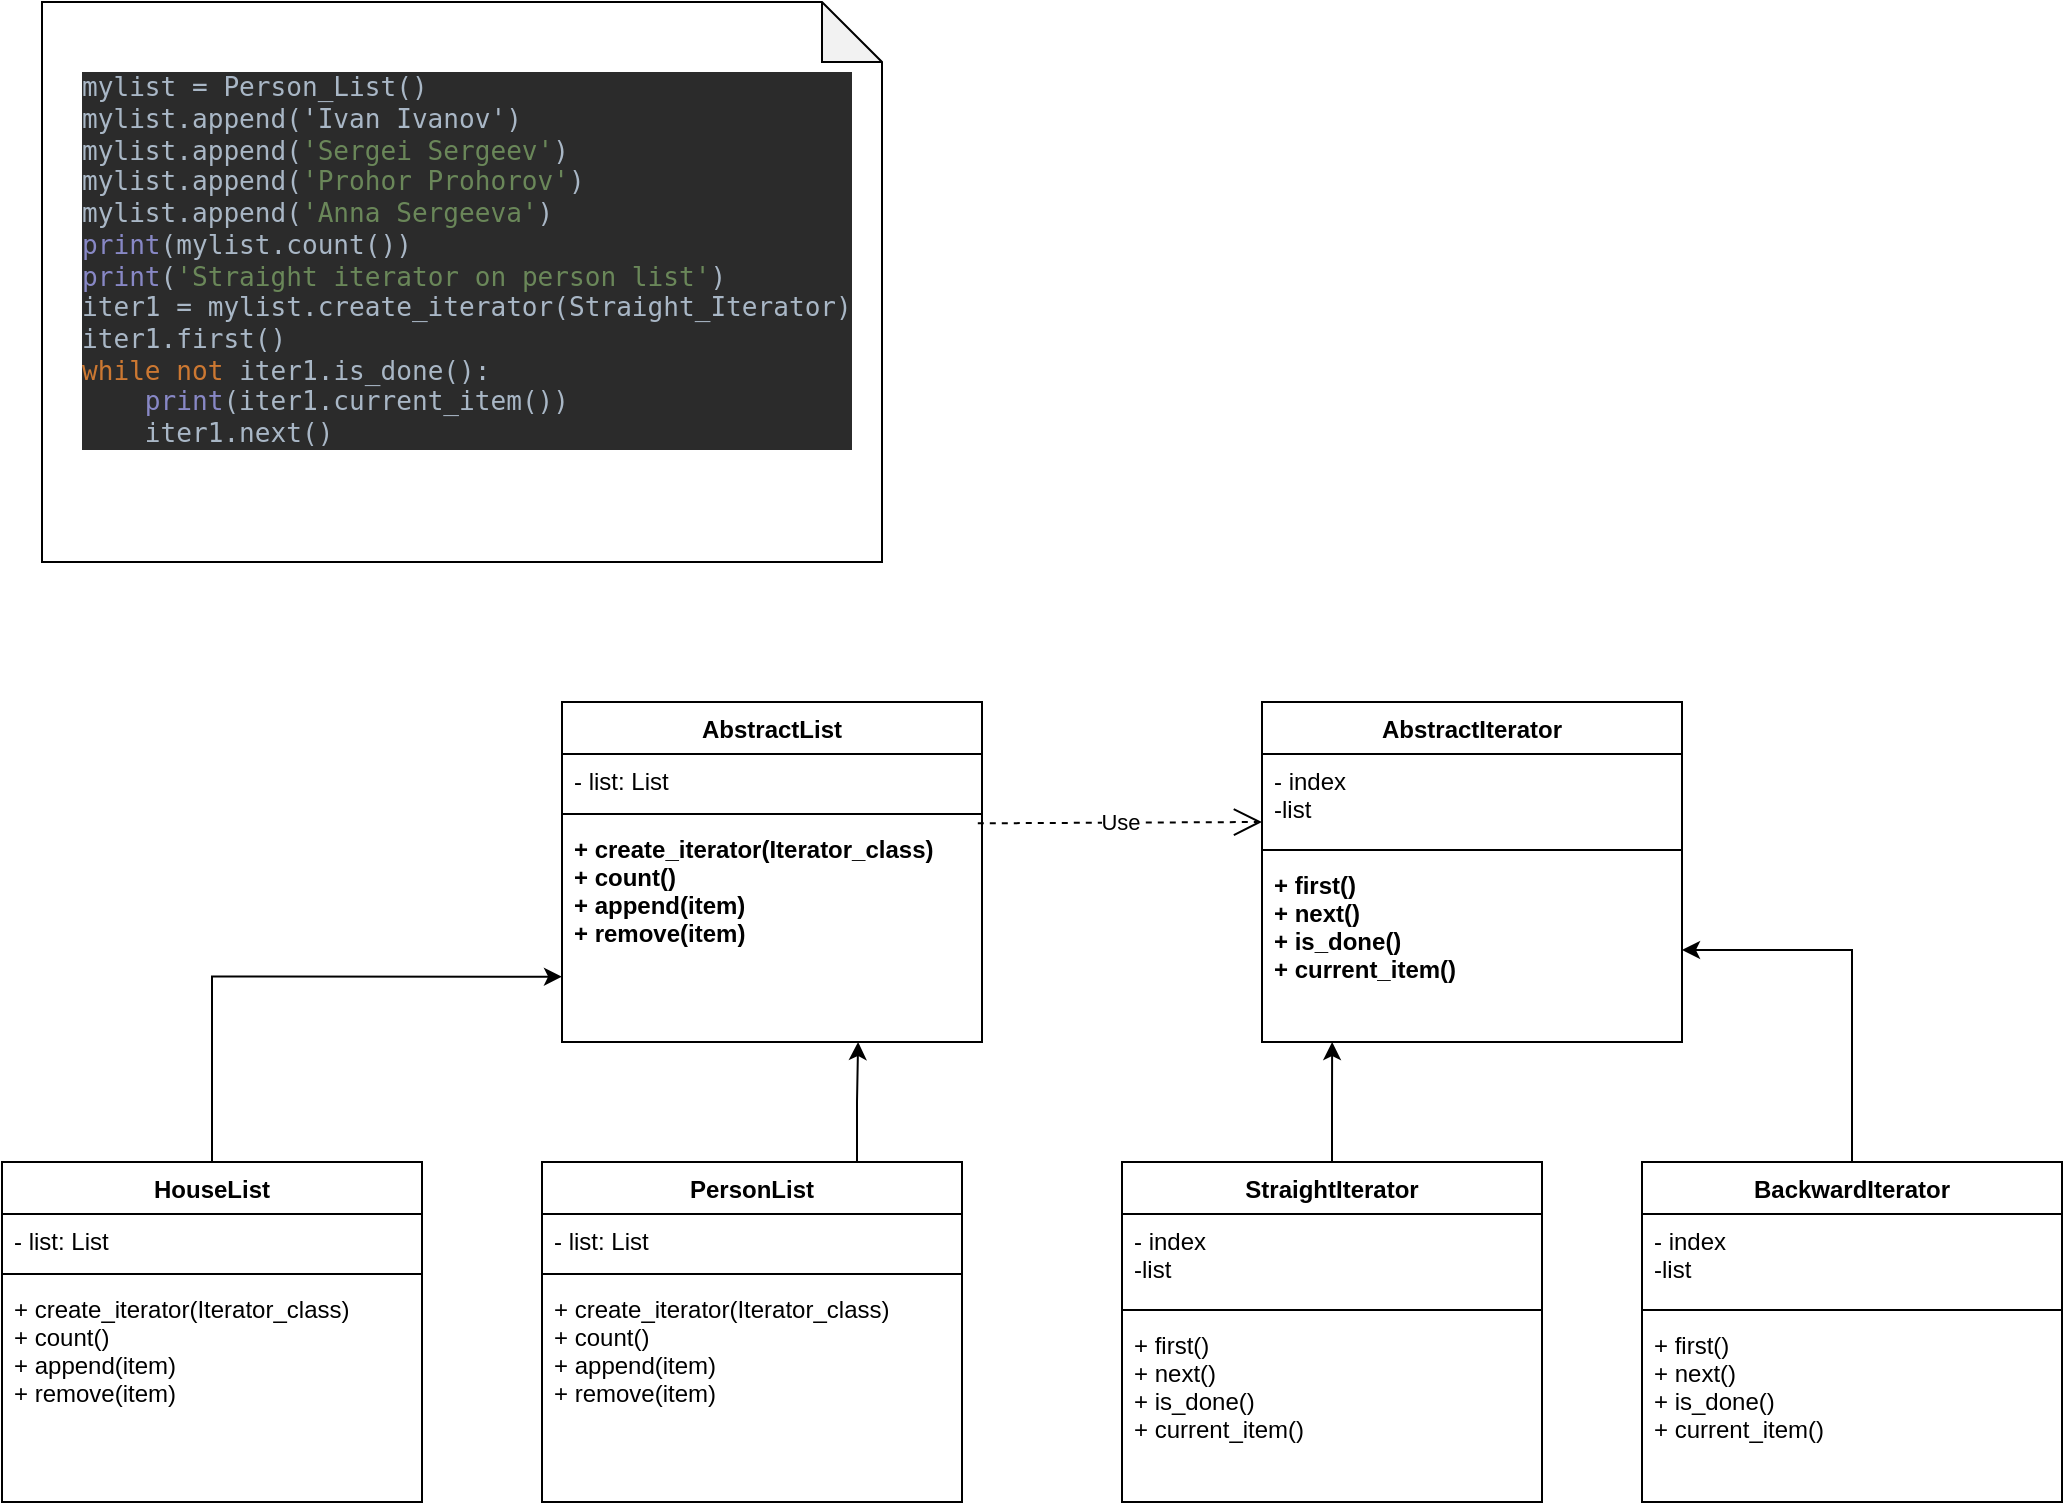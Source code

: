 <mxfile version="20.8.16" type="device"><diagram name="Page-1" id="9AdJNlwn2DJqrkA4Fs8l"><mxGraphModel dx="1950" dy="1917" grid="1" gridSize="10" guides="1" tooltips="1" connect="1" arrows="1" fold="1" page="1" pageScale="1" pageWidth="850" pageHeight="1100" math="0" shadow="0"><root><mxCell id="0"/><mxCell id="1" parent="0"/><mxCell id="MlbKNlfNxSkWplCLyYiL-1" value="AbstractList" style="swimlane;fontStyle=1;align=center;verticalAlign=top;childLayout=stackLayout;horizontal=1;startSize=26;horizontalStack=0;resizeParent=1;resizeParentMax=0;resizeLast=0;collapsible=1;marginBottom=0;" vertex="1" parent="1"><mxGeometry x="50" y="80" width="210" height="170" as="geometry"/></mxCell><mxCell id="MlbKNlfNxSkWplCLyYiL-2" value="- list: List" style="text;strokeColor=none;fillColor=none;align=left;verticalAlign=top;spacingLeft=4;spacingRight=4;overflow=hidden;rotatable=0;points=[[0,0.5],[1,0.5]];portConstraint=eastwest;" vertex="1" parent="MlbKNlfNxSkWplCLyYiL-1"><mxGeometry y="26" width="210" height="26" as="geometry"/></mxCell><mxCell id="MlbKNlfNxSkWplCLyYiL-3" value="" style="line;strokeWidth=1;fillColor=none;align=left;verticalAlign=middle;spacingTop=-1;spacingLeft=3;spacingRight=3;rotatable=0;labelPosition=right;points=[];portConstraint=eastwest;strokeColor=inherit;" vertex="1" parent="MlbKNlfNxSkWplCLyYiL-1"><mxGeometry y="52" width="210" height="8" as="geometry"/></mxCell><mxCell id="MlbKNlfNxSkWplCLyYiL-4" value="+ create_iterator(Iterator_class)&#10;+ count()&#10;+ append(item)&#10;+ remove(item)" style="text;strokeColor=none;fillColor=none;align=left;verticalAlign=top;spacingLeft=4;spacingRight=4;overflow=hidden;rotatable=0;points=[[0,0.5],[1,0.5]];portConstraint=eastwest;fontStyle=1" vertex="1" parent="MlbKNlfNxSkWplCLyYiL-1"><mxGeometry y="60" width="210" height="110" as="geometry"/></mxCell><mxCell id="MlbKNlfNxSkWplCLyYiL-5" value="AbstractIterator" style="swimlane;fontStyle=1;align=center;verticalAlign=top;childLayout=stackLayout;horizontal=1;startSize=26;horizontalStack=0;resizeParent=1;resizeParentMax=0;resizeLast=0;collapsible=1;marginBottom=0;" vertex="1" parent="1"><mxGeometry x="400" y="80" width="210" height="170" as="geometry"/></mxCell><mxCell id="MlbKNlfNxSkWplCLyYiL-6" value="- index&#10;-list" style="text;strokeColor=none;fillColor=none;align=left;verticalAlign=top;spacingLeft=4;spacingRight=4;overflow=hidden;rotatable=0;points=[[0,0.5],[1,0.5]];portConstraint=eastwest;" vertex="1" parent="MlbKNlfNxSkWplCLyYiL-5"><mxGeometry y="26" width="210" height="44" as="geometry"/></mxCell><mxCell id="MlbKNlfNxSkWplCLyYiL-7" value="" style="line;strokeWidth=1;fillColor=none;align=left;verticalAlign=middle;spacingTop=-1;spacingLeft=3;spacingRight=3;rotatable=0;labelPosition=right;points=[];portConstraint=eastwest;strokeColor=inherit;" vertex="1" parent="MlbKNlfNxSkWplCLyYiL-5"><mxGeometry y="70" width="210" height="8" as="geometry"/></mxCell><mxCell id="MlbKNlfNxSkWplCLyYiL-8" value="+ first()&#10;+ next()&#10;+ is_done()&#10;+ current_item()" style="text;strokeColor=none;fillColor=none;align=left;verticalAlign=top;spacingLeft=4;spacingRight=4;overflow=hidden;rotatable=0;points=[[0,0.5],[1,0.5]];portConstraint=eastwest;fontStyle=1" vertex="1" parent="MlbKNlfNxSkWplCLyYiL-5"><mxGeometry y="78" width="210" height="92" as="geometry"/></mxCell><mxCell id="MlbKNlfNxSkWplCLyYiL-27" style="edgeStyle=orthogonalEdgeStyle;rounded=0;orthogonalLoop=1;jettySize=auto;html=1;exitX=0.75;exitY=0;exitDx=0;exitDy=0;entryX=0.705;entryY=1;entryDx=0;entryDy=0;entryPerimeter=0;" edge="1" parent="1" source="MlbKNlfNxSkWplCLyYiL-9" target="MlbKNlfNxSkWplCLyYiL-4"><mxGeometry relative="1" as="geometry"/></mxCell><mxCell id="MlbKNlfNxSkWplCLyYiL-9" value="PersonList" style="swimlane;fontStyle=1;align=center;verticalAlign=top;childLayout=stackLayout;horizontal=1;startSize=26;horizontalStack=0;resizeParent=1;resizeParentMax=0;resizeLast=0;collapsible=1;marginBottom=0;" vertex="1" parent="1"><mxGeometry x="40" y="310" width="210" height="170" as="geometry"/></mxCell><mxCell id="MlbKNlfNxSkWplCLyYiL-10" value="- list: List" style="text;strokeColor=none;fillColor=none;align=left;verticalAlign=top;spacingLeft=4;spacingRight=4;overflow=hidden;rotatable=0;points=[[0,0.5],[1,0.5]];portConstraint=eastwest;" vertex="1" parent="MlbKNlfNxSkWplCLyYiL-9"><mxGeometry y="26" width="210" height="26" as="geometry"/></mxCell><mxCell id="MlbKNlfNxSkWplCLyYiL-11" value="" style="line;strokeWidth=1;fillColor=none;align=left;verticalAlign=middle;spacingTop=-1;spacingLeft=3;spacingRight=3;rotatable=0;labelPosition=right;points=[];portConstraint=eastwest;strokeColor=inherit;" vertex="1" parent="MlbKNlfNxSkWplCLyYiL-9"><mxGeometry y="52" width="210" height="8" as="geometry"/></mxCell><mxCell id="MlbKNlfNxSkWplCLyYiL-12" value="+ create_iterator(Iterator_class)&#10;+ count()&#10;+ append(item)&#10;+ remove(item)" style="text;strokeColor=none;fillColor=none;align=left;verticalAlign=top;spacingLeft=4;spacingRight=4;overflow=hidden;rotatable=0;points=[[0,0.5],[1,0.5]];portConstraint=eastwest;fontStyle=0" vertex="1" parent="MlbKNlfNxSkWplCLyYiL-9"><mxGeometry y="60" width="210" height="110" as="geometry"/></mxCell><mxCell id="MlbKNlfNxSkWplCLyYiL-28" style="edgeStyle=orthogonalEdgeStyle;rounded=0;orthogonalLoop=1;jettySize=auto;html=1;entryX=0.167;entryY=1;entryDx=0;entryDy=0;entryPerimeter=0;" edge="1" parent="1" source="MlbKNlfNxSkWplCLyYiL-13" target="MlbKNlfNxSkWplCLyYiL-8"><mxGeometry relative="1" as="geometry"/></mxCell><mxCell id="MlbKNlfNxSkWplCLyYiL-13" value="StraightIterator" style="swimlane;fontStyle=1;align=center;verticalAlign=top;childLayout=stackLayout;horizontal=1;startSize=26;horizontalStack=0;resizeParent=1;resizeParentMax=0;resizeLast=0;collapsible=1;marginBottom=0;" vertex="1" parent="1"><mxGeometry x="330" y="310" width="210" height="170" as="geometry"/></mxCell><mxCell id="MlbKNlfNxSkWplCLyYiL-14" value="- index&#10;-list" style="text;strokeColor=none;fillColor=none;align=left;verticalAlign=top;spacingLeft=4;spacingRight=4;overflow=hidden;rotatable=0;points=[[0,0.5],[1,0.5]];portConstraint=eastwest;" vertex="1" parent="MlbKNlfNxSkWplCLyYiL-13"><mxGeometry y="26" width="210" height="44" as="geometry"/></mxCell><mxCell id="MlbKNlfNxSkWplCLyYiL-15" value="" style="line;strokeWidth=1;fillColor=none;align=left;verticalAlign=middle;spacingTop=-1;spacingLeft=3;spacingRight=3;rotatable=0;labelPosition=right;points=[];portConstraint=eastwest;strokeColor=inherit;" vertex="1" parent="MlbKNlfNxSkWplCLyYiL-13"><mxGeometry y="70" width="210" height="8" as="geometry"/></mxCell><mxCell id="MlbKNlfNxSkWplCLyYiL-16" value="+ first()&#10;+ next()&#10;+ is_done()&#10;+ current_item()" style="text;strokeColor=none;fillColor=none;align=left;verticalAlign=top;spacingLeft=4;spacingRight=4;overflow=hidden;rotatable=0;points=[[0,0.5],[1,0.5]];portConstraint=eastwest;fontStyle=0" vertex="1" parent="MlbKNlfNxSkWplCLyYiL-13"><mxGeometry y="78" width="210" height="92" as="geometry"/></mxCell><mxCell id="MlbKNlfNxSkWplCLyYiL-29" style="edgeStyle=orthogonalEdgeStyle;rounded=0;orthogonalLoop=1;jettySize=auto;html=1;entryX=1;entryY=0.5;entryDx=0;entryDy=0;" edge="1" parent="1" source="MlbKNlfNxSkWplCLyYiL-17" target="MlbKNlfNxSkWplCLyYiL-8"><mxGeometry relative="1" as="geometry"/></mxCell><mxCell id="MlbKNlfNxSkWplCLyYiL-17" value="BackwardIterator" style="swimlane;fontStyle=1;align=center;verticalAlign=top;childLayout=stackLayout;horizontal=1;startSize=26;horizontalStack=0;resizeParent=1;resizeParentMax=0;resizeLast=0;collapsible=1;marginBottom=0;" vertex="1" parent="1"><mxGeometry x="590" y="310" width="210" height="170" as="geometry"/></mxCell><mxCell id="MlbKNlfNxSkWplCLyYiL-18" value="- index&#10;-list" style="text;strokeColor=none;fillColor=none;align=left;verticalAlign=top;spacingLeft=4;spacingRight=4;overflow=hidden;rotatable=0;points=[[0,0.5],[1,0.5]];portConstraint=eastwest;" vertex="1" parent="MlbKNlfNxSkWplCLyYiL-17"><mxGeometry y="26" width="210" height="44" as="geometry"/></mxCell><mxCell id="MlbKNlfNxSkWplCLyYiL-19" value="" style="line;strokeWidth=1;fillColor=none;align=left;verticalAlign=middle;spacingTop=-1;spacingLeft=3;spacingRight=3;rotatable=0;labelPosition=right;points=[];portConstraint=eastwest;strokeColor=inherit;" vertex="1" parent="MlbKNlfNxSkWplCLyYiL-17"><mxGeometry y="70" width="210" height="8" as="geometry"/></mxCell><mxCell id="MlbKNlfNxSkWplCLyYiL-20" value="+ first()&#10;+ next()&#10;+ is_done()&#10;+ current_item()" style="text;strokeColor=none;fillColor=none;align=left;verticalAlign=top;spacingLeft=4;spacingRight=4;overflow=hidden;rotatable=0;points=[[0,0.5],[1,0.5]];portConstraint=eastwest;fontStyle=0" vertex="1" parent="MlbKNlfNxSkWplCLyYiL-17"><mxGeometry y="78" width="210" height="92" as="geometry"/></mxCell><mxCell id="MlbKNlfNxSkWplCLyYiL-25" style="edgeStyle=orthogonalEdgeStyle;rounded=0;orthogonalLoop=1;jettySize=auto;html=1;entryX=0;entryY=0.703;entryDx=0;entryDy=0;entryPerimeter=0;" edge="1" parent="1" source="MlbKNlfNxSkWplCLyYiL-21" target="MlbKNlfNxSkWplCLyYiL-4"><mxGeometry relative="1" as="geometry"/></mxCell><mxCell id="MlbKNlfNxSkWplCLyYiL-21" value="HouseList" style="swimlane;fontStyle=1;align=center;verticalAlign=top;childLayout=stackLayout;horizontal=1;startSize=26;horizontalStack=0;resizeParent=1;resizeParentMax=0;resizeLast=0;collapsible=1;marginBottom=0;" vertex="1" parent="1"><mxGeometry x="-230" y="310" width="210" height="170" as="geometry"/></mxCell><mxCell id="MlbKNlfNxSkWplCLyYiL-22" value="- list: List" style="text;strokeColor=none;fillColor=none;align=left;verticalAlign=top;spacingLeft=4;spacingRight=4;overflow=hidden;rotatable=0;points=[[0,0.5],[1,0.5]];portConstraint=eastwest;" vertex="1" parent="MlbKNlfNxSkWplCLyYiL-21"><mxGeometry y="26" width="210" height="26" as="geometry"/></mxCell><mxCell id="MlbKNlfNxSkWplCLyYiL-23" value="" style="line;strokeWidth=1;fillColor=none;align=left;verticalAlign=middle;spacingTop=-1;spacingLeft=3;spacingRight=3;rotatable=0;labelPosition=right;points=[];portConstraint=eastwest;strokeColor=inherit;" vertex="1" parent="MlbKNlfNxSkWplCLyYiL-21"><mxGeometry y="52" width="210" height="8" as="geometry"/></mxCell><mxCell id="MlbKNlfNxSkWplCLyYiL-24" value="+ create_iterator(Iterator_class)&#10;+ count()&#10;+ append(item)&#10;+ remove(item)" style="text;strokeColor=none;fillColor=none;align=left;verticalAlign=top;spacingLeft=4;spacingRight=4;overflow=hidden;rotatable=0;points=[[0,0.5],[1,0.5]];portConstraint=eastwest;fontStyle=0" vertex="1" parent="MlbKNlfNxSkWplCLyYiL-21"><mxGeometry y="60" width="210" height="110" as="geometry"/></mxCell><mxCell id="MlbKNlfNxSkWplCLyYiL-30" value="" style="group" vertex="1" connectable="0" parent="1"><mxGeometry x="-210" y="-270" width="420" height="280" as="geometry"/></mxCell><mxCell id="MlbKNlfNxSkWplCLyYiL-31" value="" style="shape=note;whiteSpace=wrap;html=1;backgroundOutline=1;darkOpacity=0.05;" vertex="1" parent="MlbKNlfNxSkWplCLyYiL-30"><mxGeometry width="420" height="280" as="geometry"/></mxCell><mxCell id="MlbKNlfNxSkWplCLyYiL-32" value="&lt;pre style=&quot;background-color:#2b2b2b;color:#a9b7c6;font-family:'JetBrains Mono',monospace;font-size:9.8pt;&quot;&gt;mylist = Person_List()&lt;br&gt;mylist.append('Ivan Ivanov')&lt;br&gt;mylist.append(&lt;span style=&quot;color:#6a8759;&quot;&gt;'Sergei Sergeev'&lt;/span&gt;)&lt;br&gt;mylist.append(&lt;span style=&quot;color:#6a8759;&quot;&gt;'Prohor Prohorov'&lt;/span&gt;)&lt;br&gt;mylist.append(&lt;span style=&quot;color:#6a8759;&quot;&gt;'Anna Sergeeva'&lt;/span&gt;)&lt;br&gt;&lt;span style=&quot;color:#8888c6;&quot;&gt;print&lt;/span&gt;(mylist.count())&lt;span style=&quot;color:#808080;&quot;&gt;&lt;br&gt;&lt;/span&gt;&lt;span style=&quot;color:#8888c6;&quot;&gt;print&lt;/span&gt;(&lt;span style=&quot;color:#6a8759;&quot;&gt;'Straight iterator on person list'&lt;/span&gt;)&lt;br&gt;iter1 = mylist.create_iterator(Straight_Iterator)&lt;br&gt;iter1.first()&lt;br&gt;&lt;span style=&quot;color:#cc7832;&quot;&gt;while not &lt;/span&gt;iter1.is_done():&lt;br&gt;    &lt;span style=&quot;color:#8888c6;&quot;&gt;print&lt;/span&gt;(iter1.current_item())&lt;br&gt;    iter1.next()&lt;/pre&gt;" style="text;html=1;strokeColor=none;fillColor=none;align=left;verticalAlign=middle;whiteSpace=wrap;rounded=0;" vertex="1" parent="MlbKNlfNxSkWplCLyYiL-30"><mxGeometry x="18.26" y="28" width="381.74" height="201.6" as="geometry"/></mxCell><mxCell id="MlbKNlfNxSkWplCLyYiL-33" value="Use" style="endArrow=open;endSize=12;dashed=1;html=1;rounded=0;exitX=0.99;exitY=0.006;exitDx=0;exitDy=0;exitPerimeter=0;" edge="1" parent="1" source="MlbKNlfNxSkWplCLyYiL-4"><mxGeometry width="160" relative="1" as="geometry"><mxPoint x="280" y="140" as="sourcePoint"/><mxPoint x="400" y="140" as="targetPoint"/></mxGeometry></mxCell></root></mxGraphModel></diagram></mxfile>